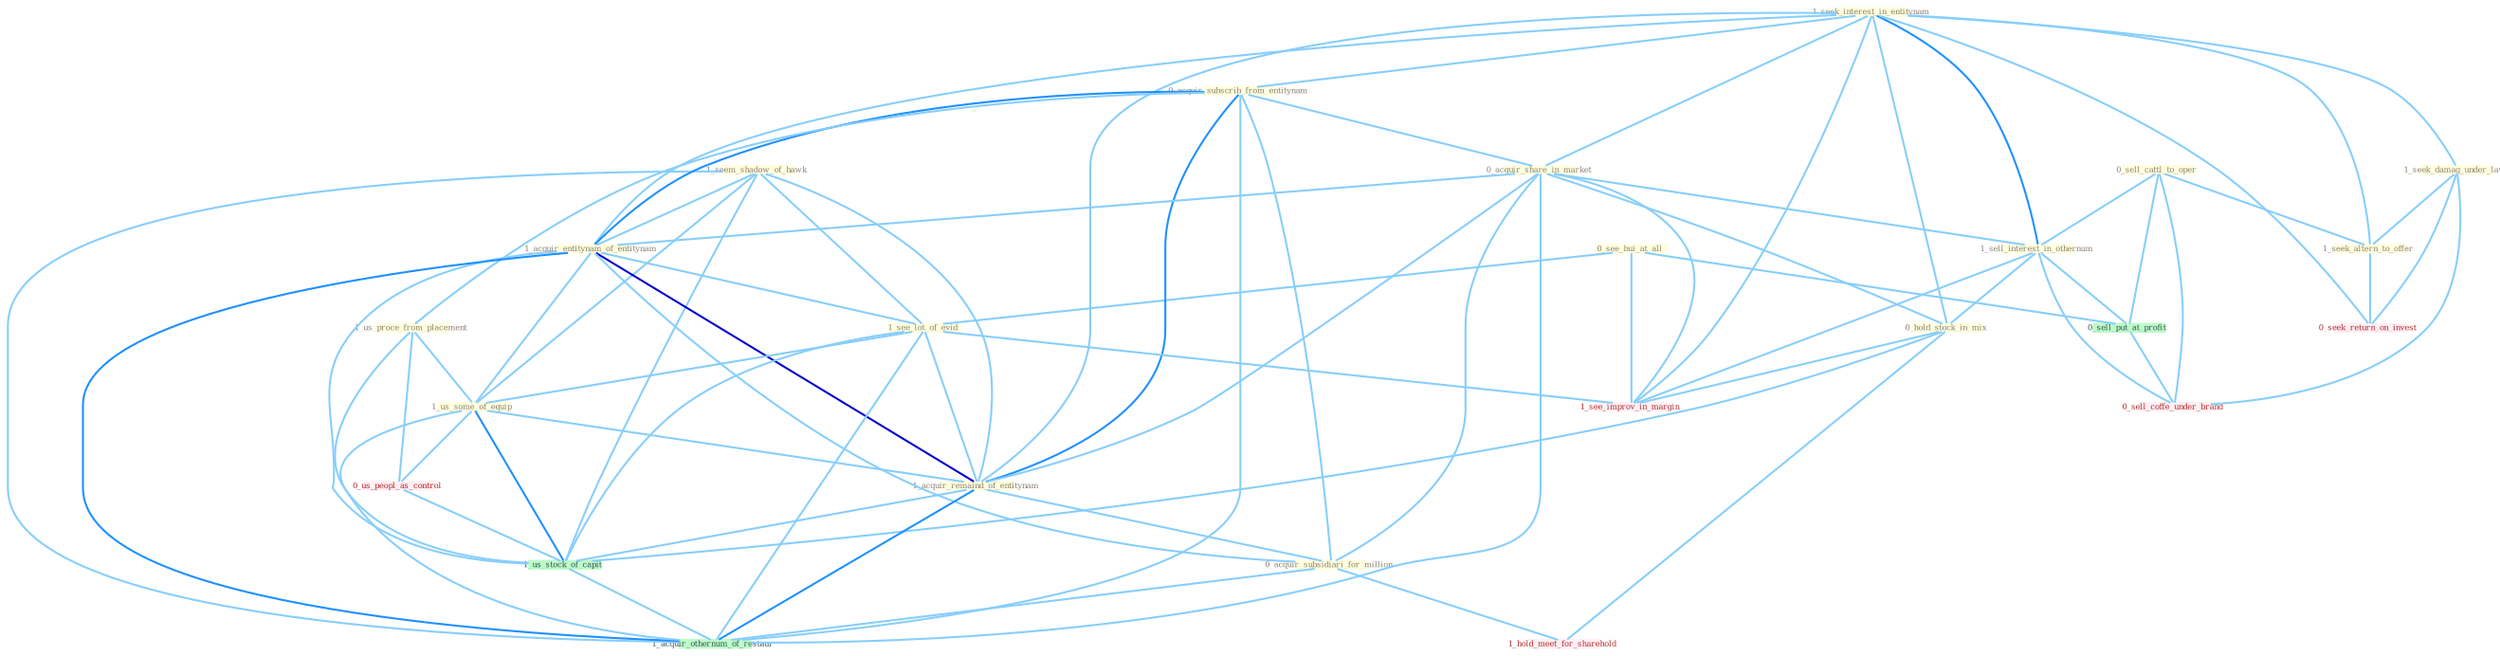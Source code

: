 Graph G{ 
    node
    [shape=polygon,style=filled,width=.5,height=.06,color="#BDFCC9",fixedsize=true,fontsize=4,
    fontcolor="#2f4f4f"];
    {node
    [color="#ffffe0", fontcolor="#8b7d6b"] "0_see_bui_at_all " "0_sell_cattl_to_oper " "1_seem_shadow_of_hawk " "1_seek_interest_in_entitynam " "1_seek_damag_under_law " "0_acquir_subscrib_from_entitynam " "0_acquir_share_in_market " "1_acquir_entitynam_of_entitynam " "1_sell_interest_in_othernum " "1_us_proce_from_placement " "1_see_lot_of_evid " "0_hold_stock_in_mix " "1_us_some_of_equip " "1_acquir_remaind_of_entitynam " "0_acquir_subsidiari_for_million " "1_seek_altern_to_offer "}
{node [color="#fff0f5", fontcolor="#b22222"] "0_us_peopl_as_control " "0_seek_return_on_invest " "1_see_improv_in_margin " "0_sell_coffe_under_brand " "1_hold_meet_for_sharehold "}
edge [color="#B0E2FF"];

	"0_see_bui_at_all " -- "1_see_lot_of_evid " [w="1", color="#87cefa" ];
	"0_see_bui_at_all " -- "0_sell_put_at_profit " [w="1", color="#87cefa" ];
	"0_see_bui_at_all " -- "1_see_improv_in_margin " [w="1", color="#87cefa" ];
	"0_sell_cattl_to_oper " -- "1_sell_interest_in_othernum " [w="1", color="#87cefa" ];
	"0_sell_cattl_to_oper " -- "1_seek_altern_to_offer " [w="1", color="#87cefa" ];
	"0_sell_cattl_to_oper " -- "0_sell_put_at_profit " [w="1", color="#87cefa" ];
	"0_sell_cattl_to_oper " -- "0_sell_coffe_under_brand " [w="1", color="#87cefa" ];
	"1_seem_shadow_of_hawk " -- "1_acquir_entitynam_of_entitynam " [w="1", color="#87cefa" ];
	"1_seem_shadow_of_hawk " -- "1_see_lot_of_evid " [w="1", color="#87cefa" ];
	"1_seem_shadow_of_hawk " -- "1_us_some_of_equip " [w="1", color="#87cefa" ];
	"1_seem_shadow_of_hawk " -- "1_acquir_remaind_of_entitynam " [w="1", color="#87cefa" ];
	"1_seem_shadow_of_hawk " -- "1_us_stock_of_capit " [w="1", color="#87cefa" ];
	"1_seem_shadow_of_hawk " -- "1_acquir_othernum_of_restaur " [w="1", color="#87cefa" ];
	"1_seek_interest_in_entitynam " -- "1_seek_damag_under_law " [w="1", color="#87cefa" ];
	"1_seek_interest_in_entitynam " -- "0_acquir_subscrib_from_entitynam " [w="1", color="#87cefa" ];
	"1_seek_interest_in_entitynam " -- "0_acquir_share_in_market " [w="1", color="#87cefa" ];
	"1_seek_interest_in_entitynam " -- "1_acquir_entitynam_of_entitynam " [w="1", color="#87cefa" ];
	"1_seek_interest_in_entitynam " -- "1_sell_interest_in_othernum " [w="2", color="#1e90ff" , len=0.8];
	"1_seek_interest_in_entitynam " -- "0_hold_stock_in_mix " [w="1", color="#87cefa" ];
	"1_seek_interest_in_entitynam " -- "1_acquir_remaind_of_entitynam " [w="1", color="#87cefa" ];
	"1_seek_interest_in_entitynam " -- "1_seek_altern_to_offer " [w="1", color="#87cefa" ];
	"1_seek_interest_in_entitynam " -- "0_seek_return_on_invest " [w="1", color="#87cefa" ];
	"1_seek_interest_in_entitynam " -- "1_see_improv_in_margin " [w="1", color="#87cefa" ];
	"1_seek_damag_under_law " -- "1_seek_altern_to_offer " [w="1", color="#87cefa" ];
	"1_seek_damag_under_law " -- "0_seek_return_on_invest " [w="1", color="#87cefa" ];
	"1_seek_damag_under_law " -- "0_sell_coffe_under_brand " [w="1", color="#87cefa" ];
	"0_acquir_subscrib_from_entitynam " -- "0_acquir_share_in_market " [w="1", color="#87cefa" ];
	"0_acquir_subscrib_from_entitynam " -- "1_acquir_entitynam_of_entitynam " [w="2", color="#1e90ff" , len=0.8];
	"0_acquir_subscrib_from_entitynam " -- "1_us_proce_from_placement " [w="1", color="#87cefa" ];
	"0_acquir_subscrib_from_entitynam " -- "1_acquir_remaind_of_entitynam " [w="2", color="#1e90ff" , len=0.8];
	"0_acquir_subscrib_from_entitynam " -- "0_acquir_subsidiari_for_million " [w="1", color="#87cefa" ];
	"0_acquir_subscrib_from_entitynam " -- "1_acquir_othernum_of_restaur " [w="1", color="#87cefa" ];
	"0_acquir_share_in_market " -- "1_acquir_entitynam_of_entitynam " [w="1", color="#87cefa" ];
	"0_acquir_share_in_market " -- "1_sell_interest_in_othernum " [w="1", color="#87cefa" ];
	"0_acquir_share_in_market " -- "0_hold_stock_in_mix " [w="1", color="#87cefa" ];
	"0_acquir_share_in_market " -- "1_acquir_remaind_of_entitynam " [w="1", color="#87cefa" ];
	"0_acquir_share_in_market " -- "0_acquir_subsidiari_for_million " [w="1", color="#87cefa" ];
	"0_acquir_share_in_market " -- "1_see_improv_in_margin " [w="1", color="#87cefa" ];
	"0_acquir_share_in_market " -- "1_acquir_othernum_of_restaur " [w="1", color="#87cefa" ];
	"1_acquir_entitynam_of_entitynam " -- "1_see_lot_of_evid " [w="1", color="#87cefa" ];
	"1_acquir_entitynam_of_entitynam " -- "1_us_some_of_equip " [w="1", color="#87cefa" ];
	"1_acquir_entitynam_of_entitynam " -- "1_acquir_remaind_of_entitynam " [w="3", color="#0000cd" , len=0.6];
	"1_acquir_entitynam_of_entitynam " -- "0_acquir_subsidiari_for_million " [w="1", color="#87cefa" ];
	"1_acquir_entitynam_of_entitynam " -- "1_us_stock_of_capit " [w="1", color="#87cefa" ];
	"1_acquir_entitynam_of_entitynam " -- "1_acquir_othernum_of_restaur " [w="2", color="#1e90ff" , len=0.8];
	"1_sell_interest_in_othernum " -- "0_hold_stock_in_mix " [w="1", color="#87cefa" ];
	"1_sell_interest_in_othernum " -- "0_sell_put_at_profit " [w="1", color="#87cefa" ];
	"1_sell_interest_in_othernum " -- "1_see_improv_in_margin " [w="1", color="#87cefa" ];
	"1_sell_interest_in_othernum " -- "0_sell_coffe_under_brand " [w="1", color="#87cefa" ];
	"1_us_proce_from_placement " -- "1_us_some_of_equip " [w="1", color="#87cefa" ];
	"1_us_proce_from_placement " -- "0_us_peopl_as_control " [w="1", color="#87cefa" ];
	"1_us_proce_from_placement " -- "1_us_stock_of_capit " [w="1", color="#87cefa" ];
	"1_see_lot_of_evid " -- "1_us_some_of_equip " [w="1", color="#87cefa" ];
	"1_see_lot_of_evid " -- "1_acquir_remaind_of_entitynam " [w="1", color="#87cefa" ];
	"1_see_lot_of_evid " -- "1_us_stock_of_capit " [w="1", color="#87cefa" ];
	"1_see_lot_of_evid " -- "1_see_improv_in_margin " [w="1", color="#87cefa" ];
	"1_see_lot_of_evid " -- "1_acquir_othernum_of_restaur " [w="1", color="#87cefa" ];
	"0_hold_stock_in_mix " -- "1_us_stock_of_capit " [w="1", color="#87cefa" ];
	"0_hold_stock_in_mix " -- "1_see_improv_in_margin " [w="1", color="#87cefa" ];
	"0_hold_stock_in_mix " -- "1_hold_meet_for_sharehold " [w="1", color="#87cefa" ];
	"1_us_some_of_equip " -- "1_acquir_remaind_of_entitynam " [w="1", color="#87cefa" ];
	"1_us_some_of_equip " -- "0_us_peopl_as_control " [w="1", color="#87cefa" ];
	"1_us_some_of_equip " -- "1_us_stock_of_capit " [w="2", color="#1e90ff" , len=0.8];
	"1_us_some_of_equip " -- "1_acquir_othernum_of_restaur " [w="1", color="#87cefa" ];
	"1_acquir_remaind_of_entitynam " -- "0_acquir_subsidiari_for_million " [w="1", color="#87cefa" ];
	"1_acquir_remaind_of_entitynam " -- "1_us_stock_of_capit " [w="1", color="#87cefa" ];
	"1_acquir_remaind_of_entitynam " -- "1_acquir_othernum_of_restaur " [w="2", color="#1e90ff" , len=0.8];
	"0_acquir_subsidiari_for_million " -- "1_hold_meet_for_sharehold " [w="1", color="#87cefa" ];
	"0_acquir_subsidiari_for_million " -- "1_acquir_othernum_of_restaur " [w="1", color="#87cefa" ];
	"1_seek_altern_to_offer " -- "0_seek_return_on_invest " [w="1", color="#87cefa" ];
	"0_us_peopl_as_control " -- "1_us_stock_of_capit " [w="1", color="#87cefa" ];
	"0_sell_put_at_profit " -- "0_sell_coffe_under_brand " [w="1", color="#87cefa" ];
	"1_us_stock_of_capit " -- "1_acquir_othernum_of_restaur " [w="1", color="#87cefa" ];
}